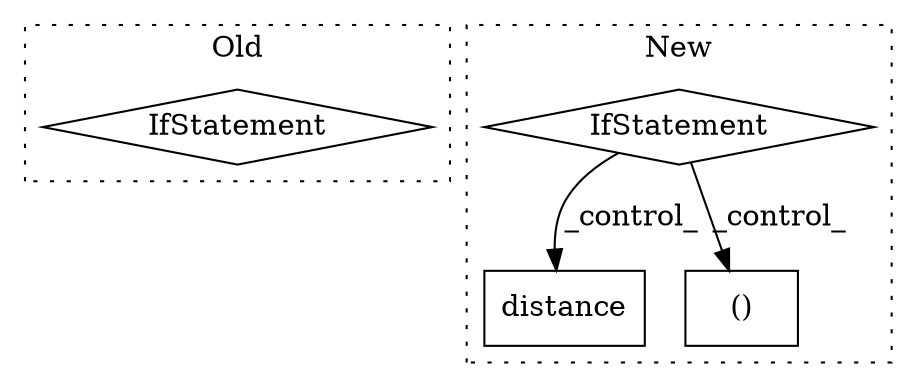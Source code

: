 digraph G {
subgraph cluster0 {
1 [label="IfStatement" a="25" s="1450,1462" l="4,2" shape="diamond"];
label = "Old";
style="dotted";
}
subgraph cluster1 {
2 [label="distance" a="32" s="1786,1915" l="9,1" shape="box"];
3 [label="IfStatement" a="25" s="1514,1537" l="4,2" shape="diamond"];
4 [label="()" a="106" s="1575" l="79" shape="box"];
label = "New";
style="dotted";
}
3 -> 4 [label="_control_"];
3 -> 2 [label="_control_"];
}